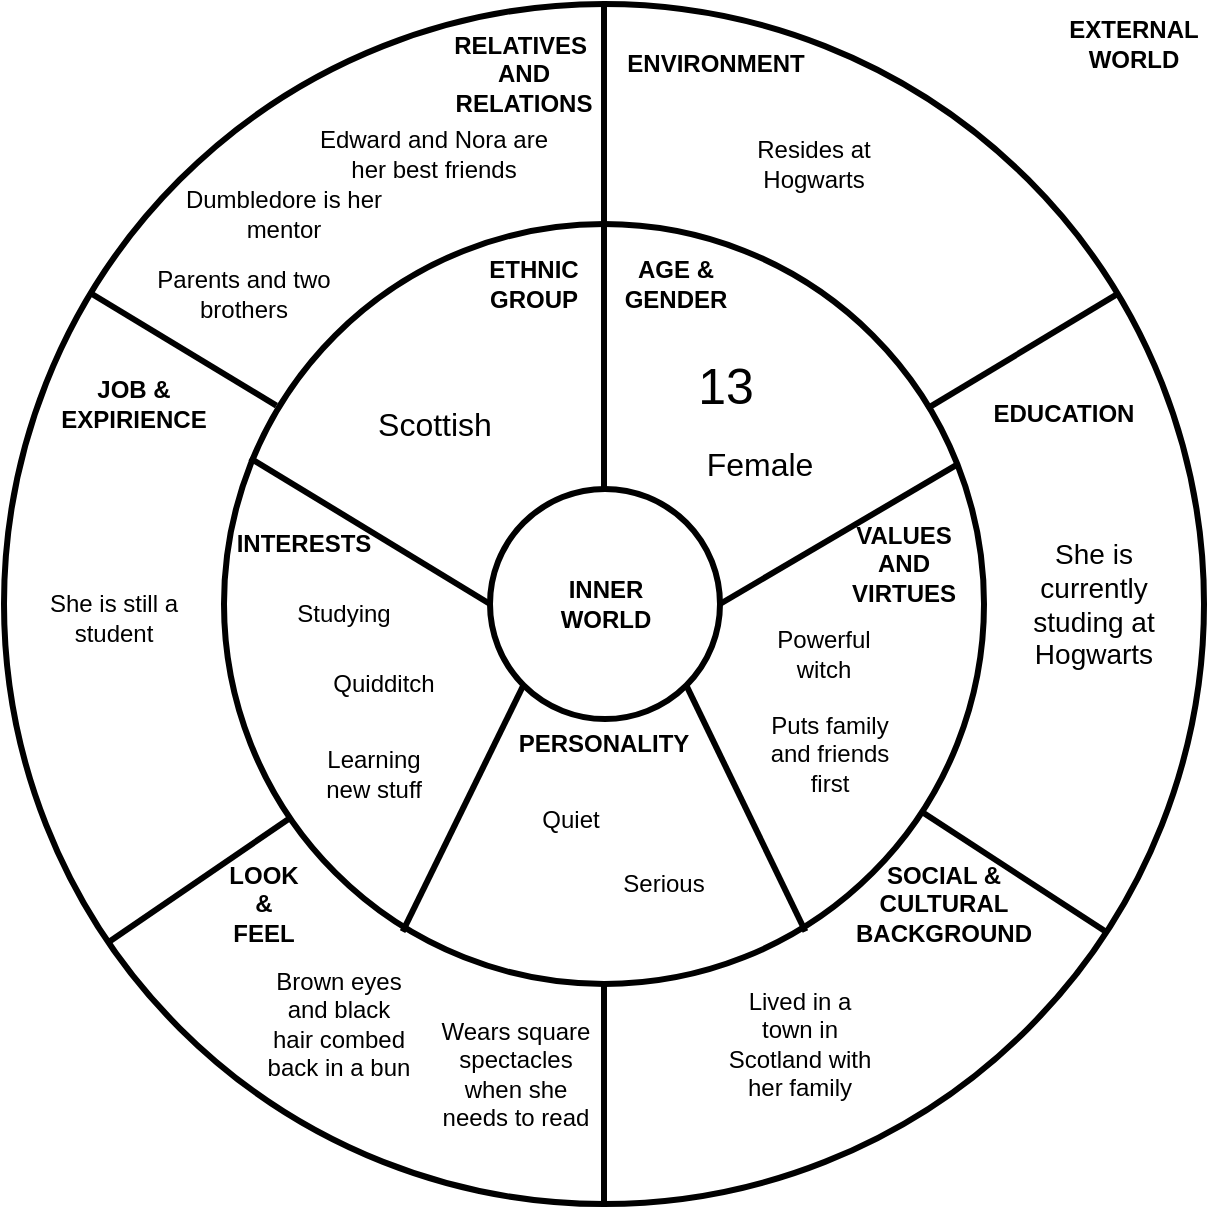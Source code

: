 <mxfile version="13.7.9" type="device"><diagram name="Page-1" id="3e8102d1-ef87-2e61-34e1-82d9a586fe2e"><mxGraphModel dx="865" dy="506" grid="1" gridSize="10" guides="1" tooltips="1" connect="1" arrows="1" fold="1" page="1" pageScale="1" pageWidth="1100" pageHeight="850" background="#ffffff" math="0" shadow="0"><root><mxCell id="0"/><mxCell id="1" parent="0"/><mxCell id="Xz2h5sqKW3CTui9MAaXb-1" value="" style="ellipse;whiteSpace=wrap;html=1;aspect=fixed;strokeColor=#000000;strokeWidth=3;fillColor=none;" vertex="1" parent="1"><mxGeometry x="180" y="20" width="600" height="600" as="geometry"/></mxCell><mxCell id="Xz2h5sqKW3CTui9MAaXb-3" value="" style="ellipse;whiteSpace=wrap;html=1;aspect=fixed;strokeColor=#000000;strokeWidth=3;fillColor=none;" vertex="1" parent="1"><mxGeometry x="290" y="130" width="380" height="380" as="geometry"/></mxCell><mxCell id="Xz2h5sqKW3CTui9MAaXb-4" value="" style="ellipse;whiteSpace=wrap;html=1;aspect=fixed;strokeColor=#000000;strokeWidth=3;fillColor=none;" vertex="1" parent="1"><mxGeometry x="423" y="262.5" width="115" height="115" as="geometry"/></mxCell><mxCell id="Xz2h5sqKW3CTui9MAaXb-5" value="&lt;b&gt;INNER&lt;br&gt;WORLD&lt;/b&gt;" style="text;html=1;strokeColor=none;fillColor=none;align=center;verticalAlign=middle;whiteSpace=wrap;rounded=0;" vertex="1" parent="1"><mxGeometry x="445.5" y="300" width="70" height="40" as="geometry"/></mxCell><mxCell id="Xz2h5sqKW3CTui9MAaXb-7" value="&lt;b&gt;EXTERNAL&lt;br&gt;WORLD&lt;/b&gt;" style="text;html=1;strokeColor=none;fillColor=none;align=center;verticalAlign=middle;whiteSpace=wrap;rounded=0;" vertex="1" parent="1"><mxGeometry x="710" y="20" width="70" height="40" as="geometry"/></mxCell><mxCell id="Xz2h5sqKW3CTui9MAaXb-8" value="" style="endArrow=none;html=1;strokeWidth=3;entryX=0.5;entryY=0;entryDx=0;entryDy=0;" edge="1" parent="1" target="Xz2h5sqKW3CTui9MAaXb-1"><mxGeometry width="50" height="50" relative="1" as="geometry"><mxPoint x="480" y="263" as="sourcePoint"/><mxPoint x="480" y="290" as="targetPoint"/></mxGeometry></mxCell><mxCell id="Xz2h5sqKW3CTui9MAaXb-19" value="" style="endArrow=none;html=1;strokeWidth=3;entryX=0;entryY=0.5;entryDx=0;entryDy=0;" edge="1" parent="1" target="Xz2h5sqKW3CTui9MAaXb-4"><mxGeometry width="50" height="50" relative="1" as="geometry"><mxPoint x="303" y="247" as="sourcePoint"/><mxPoint x="420" y="280" as="targetPoint"/></mxGeometry></mxCell><mxCell id="Xz2h5sqKW3CTui9MAaXb-20" value="" style="endArrow=none;html=1;strokeWidth=3;entryX=0.964;entryY=0.317;entryDx=0;entryDy=0;entryPerimeter=0;exitX=1;exitY=0.5;exitDx=0;exitDy=0;" edge="1" parent="1" source="Xz2h5sqKW3CTui9MAaXb-4" target="Xz2h5sqKW3CTui9MAaXb-3"><mxGeometry width="50" height="50" relative="1" as="geometry"><mxPoint x="530" y="290" as="sourcePoint"/><mxPoint x="650.0" y="363" as="targetPoint"/></mxGeometry></mxCell><mxCell id="Xz2h5sqKW3CTui9MAaXb-22" value="" style="endArrow=none;html=1;strokeWidth=3;entryX=1;entryY=1;entryDx=0;entryDy=0;exitX=0.765;exitY=0.931;exitDx=0;exitDy=0;exitPerimeter=0;" edge="1" parent="1" source="Xz2h5sqKW3CTui9MAaXb-3" target="Xz2h5sqKW3CTui9MAaXb-4"><mxGeometry width="50" height="50" relative="1" as="geometry"><mxPoint x="387.02" y="492.64" as="sourcePoint"/><mxPoint x="449.841" y="370.659" as="targetPoint"/></mxGeometry></mxCell><mxCell id="Xz2h5sqKW3CTui9MAaXb-24" value="" style="endArrow=none;html=1;strokeWidth=3;entryX=0.069;entryY=0.239;entryDx=0;entryDy=0;entryPerimeter=0;" edge="1" parent="1" source="Xz2h5sqKW3CTui9MAaXb-1" target="Xz2h5sqKW3CTui9MAaXb-3"><mxGeometry width="50" height="50" relative="1" as="geometry"><mxPoint x="280" y="250" as="sourcePoint"/><mxPoint x="300" y="150" as="targetPoint"/></mxGeometry></mxCell><mxCell id="Xz2h5sqKW3CTui9MAaXb-28" value="" style="endArrow=none;html=1;strokeWidth=3;exitX=0.925;exitY=0.243;exitDx=0;exitDy=0;exitPerimeter=0;" edge="1" parent="1" source="Xz2h5sqKW3CTui9MAaXb-3" target="Xz2h5sqKW3CTui9MAaXb-1"><mxGeometry width="50" height="50" relative="1" as="geometry"><mxPoint x="650.004" y="219.997" as="sourcePoint"/><mxPoint x="742.66" y="276.51" as="targetPoint"/></mxGeometry></mxCell><mxCell id="Xz2h5sqKW3CTui9MAaXb-29" value="" style="endArrow=none;html=1;strokeWidth=3;entryX=0.085;entryY=0.783;entryDx=0;entryDy=0;entryPerimeter=0;" edge="1" parent="1" source="Xz2h5sqKW3CTui9MAaXb-1" target="Xz2h5sqKW3CTui9MAaXb-3"><mxGeometry width="50" height="50" relative="1" as="geometry"><mxPoint x="233.564" y="367.997" as="sourcePoint"/><mxPoint x="326.22" y="424.51" as="targetPoint"/></mxGeometry></mxCell><mxCell id="Xz2h5sqKW3CTui9MAaXb-30" value="" style="endArrow=none;html=1;strokeWidth=3;" edge="1" parent="1" target="Xz2h5sqKW3CTui9MAaXb-1"><mxGeometry width="50" height="50" relative="1" as="geometry"><mxPoint x="640.005" y="424.641" as="sourcePoint"/><mxPoint x="727.68" y="362" as="targetPoint"/></mxGeometry></mxCell><mxCell id="Xz2h5sqKW3CTui9MAaXb-31" value="" style="endArrow=none;html=1;strokeWidth=3;entryX=1;entryY=1;entryDx=0;entryDy=0;exitX=0.235;exitY=0.931;exitDx=0;exitDy=0;exitPerimeter=0;" edge="1" parent="1" source="Xz2h5sqKW3CTui9MAaXb-3"><mxGeometry width="50" height="50" relative="1" as="geometry"><mxPoint x="499.54" y="483.12" as="sourcePoint"/><mxPoint x="439.999" y="359.999" as="targetPoint"/></mxGeometry></mxCell><mxCell id="Xz2h5sqKW3CTui9MAaXb-32" value="&lt;b&gt;ENVIRONMENT&lt;/b&gt;" style="text;html=1;strokeColor=none;fillColor=none;align=center;verticalAlign=middle;whiteSpace=wrap;rounded=0;" vertex="1" parent="1"><mxGeometry x="515.5" y="40" width="40" height="20" as="geometry"/></mxCell><mxCell id="Xz2h5sqKW3CTui9MAaXb-33" value="&lt;b&gt;RELATIVES&amp;nbsp;&lt;br&gt;AND RELATIONS&lt;/b&gt;" style="text;html=1;strokeColor=none;fillColor=none;align=center;verticalAlign=middle;whiteSpace=wrap;rounded=0;" vertex="1" parent="1"><mxGeometry x="410" y="30" width="60" height="50" as="geometry"/></mxCell><mxCell id="Xz2h5sqKW3CTui9MAaXb-34" value="&lt;b&gt;JOB &amp;amp; EXPIRIENCE&lt;/b&gt;" style="text;html=1;strokeColor=none;fillColor=none;align=center;verticalAlign=middle;whiteSpace=wrap;rounded=0;" vertex="1" parent="1"><mxGeometry x="210" y="200" width="70" height="40" as="geometry"/></mxCell><mxCell id="Xz2h5sqKW3CTui9MAaXb-35" value="&lt;b&gt;EDUCATION&lt;/b&gt;" style="text;html=1;strokeColor=none;fillColor=none;align=center;verticalAlign=middle;whiteSpace=wrap;rounded=0;" vertex="1" parent="1"><mxGeometry x="670" y="210" width="80" height="30" as="geometry"/></mxCell><mxCell id="Xz2h5sqKW3CTui9MAaXb-36" value="" style="endArrow=none;html=1;strokeWidth=3;exitX=0.5;exitY=1;exitDx=0;exitDy=0;" edge="1" parent="1" source="Xz2h5sqKW3CTui9MAaXb-3" target="Xz2h5sqKW3CTui9MAaXb-1"><mxGeometry width="50" height="50" relative="1" as="geometry"><mxPoint x="510" y="350" as="sourcePoint"/><mxPoint x="560" y="300" as="targetPoint"/></mxGeometry></mxCell><mxCell id="Xz2h5sqKW3CTui9MAaXb-37" value="&lt;b&gt;AGE &amp;amp; GENDER&lt;/b&gt;" style="text;html=1;strokeColor=none;fillColor=none;align=center;verticalAlign=middle;whiteSpace=wrap;rounded=0;" vertex="1" parent="1"><mxGeometry x="475.5" y="150" width="80" height="20" as="geometry"/></mxCell><mxCell id="Xz2h5sqKW3CTui9MAaXb-38" value="&lt;b&gt;LOOK &amp;amp; FEEL&lt;/b&gt;" style="text;html=1;strokeColor=none;fillColor=none;align=center;verticalAlign=middle;whiteSpace=wrap;rounded=0;" vertex="1" parent="1"><mxGeometry x="290" y="450" width="40" height="40" as="geometry"/></mxCell><mxCell id="Xz2h5sqKW3CTui9MAaXb-39" value="&lt;b&gt;SOCIAL &amp;amp; CULTURAL BACKGROUND&lt;/b&gt;" style="text;html=1;strokeColor=none;fillColor=none;align=center;verticalAlign=middle;whiteSpace=wrap;rounded=0;" vertex="1" parent="1"><mxGeometry x="590" y="450" width="120" height="40" as="geometry"/></mxCell><mxCell id="Xz2h5sqKW3CTui9MAaXb-40" style="edgeStyle=orthogonalEdgeStyle;rounded=0;orthogonalLoop=1;jettySize=auto;html=1;exitX=0.5;exitY=1;exitDx=0;exitDy=0;strokeWidth=3;" edge="1" parent="1" source="Xz2h5sqKW3CTui9MAaXb-37" target="Xz2h5sqKW3CTui9MAaXb-37"><mxGeometry relative="1" as="geometry"/></mxCell><mxCell id="Xz2h5sqKW3CTui9MAaXb-41" value="&lt;b&gt;ETHNIC GROUP&lt;/b&gt;" style="text;html=1;strokeColor=none;fillColor=none;align=center;verticalAlign=middle;whiteSpace=wrap;rounded=0;" vertex="1" parent="1"><mxGeometry x="410" y="145" width="70" height="30" as="geometry"/></mxCell><mxCell id="Xz2h5sqKW3CTui9MAaXb-42" value="&lt;b&gt;INTERESTS&lt;/b&gt;" style="text;html=1;strokeColor=none;fillColor=none;align=center;verticalAlign=middle;whiteSpace=wrap;rounded=0;" vertex="1" parent="1"><mxGeometry x="310" y="280" width="40" height="20" as="geometry"/></mxCell><mxCell id="Xz2h5sqKW3CTui9MAaXb-43" value="&lt;b&gt;VALUES AND VIRTUES&lt;/b&gt;" style="text;html=1;strokeColor=none;fillColor=none;align=center;verticalAlign=middle;whiteSpace=wrap;rounded=0;" vertex="1" parent="1"><mxGeometry x="600" y="280" width="60" height="40" as="geometry"/></mxCell><mxCell id="Xz2h5sqKW3CTui9MAaXb-44" value="&lt;b&gt;PERSONALITY&lt;/b&gt;" style="text;html=1;strokeColor=none;fillColor=none;align=center;verticalAlign=middle;whiteSpace=wrap;rounded=0;" vertex="1" parent="1"><mxGeometry x="450" y="380" width="60" height="20" as="geometry"/></mxCell><mxCell id="Xz2h5sqKW3CTui9MAaXb-46" value="Resides at Hogwarts" style="text;html=1;strokeColor=none;fillColor=none;align=center;verticalAlign=middle;whiteSpace=wrap;rounded=0;" vertex="1" parent="1"><mxGeometry x="550" y="80" width="70" height="40" as="geometry"/></mxCell><mxCell id="Xz2h5sqKW3CTui9MAaXb-47" value="Edward and Nora are her best friends" style="text;html=1;strokeColor=none;fillColor=none;align=center;verticalAlign=middle;whiteSpace=wrap;rounded=0;" vertex="1" parent="1"><mxGeometry x="330" y="80" width="130" height="30" as="geometry"/></mxCell><mxCell id="Xz2h5sqKW3CTui9MAaXb-48" value="Dumbledore is her mentor" style="text;html=1;strokeColor=none;fillColor=none;align=center;verticalAlign=middle;whiteSpace=wrap;rounded=0;" vertex="1" parent="1"><mxGeometry x="260" y="110" width="120" height="30" as="geometry"/></mxCell><mxCell id="Xz2h5sqKW3CTui9MAaXb-49" value="Parents and two brothers" style="text;html=1;strokeColor=none;fillColor=none;align=center;verticalAlign=middle;whiteSpace=wrap;rounded=0;" vertex="1" parent="1"><mxGeometry x="250" y="150" width="100" height="30" as="geometry"/></mxCell><mxCell id="Xz2h5sqKW3CTui9MAaXb-50" value="Lived in a town in Scotland with her family" style="text;html=1;strokeColor=none;fillColor=none;align=center;verticalAlign=middle;whiteSpace=wrap;rounded=0;" vertex="1" parent="1"><mxGeometry x="538" y="510" width="80" height="60" as="geometry"/></mxCell><mxCell id="Xz2h5sqKW3CTui9MAaXb-51" value="&lt;font style=&quot;font-size: 14px&quot;&gt;She is currently studing at Hogwarts&lt;/font&gt;" style="text;html=1;strokeColor=none;fillColor=none;align=center;verticalAlign=middle;whiteSpace=wrap;rounded=0;" vertex="1" parent="1"><mxGeometry x="690" y="275" width="70" height="90" as="geometry"/></mxCell><mxCell id="Xz2h5sqKW3CTui9MAaXb-52" value="&lt;font style=&quot;font-size: 16px&quot;&gt;Scottish&lt;/font&gt;" style="text;html=1;strokeColor=none;fillColor=none;align=center;verticalAlign=middle;whiteSpace=wrap;rounded=0;" vertex="1" parent="1"><mxGeometry x="357.5" y="200" width="75" height="60" as="geometry"/></mxCell><mxCell id="Xz2h5sqKW3CTui9MAaXb-53" value="&lt;font style=&quot;font-size: 25px&quot;&gt;13&lt;/font&gt;" style="text;html=1;strokeColor=none;fillColor=none;align=center;verticalAlign=middle;whiteSpace=wrap;rounded=0;" vertex="1" parent="1"><mxGeometry x="515.5" y="190" width="50" height="40" as="geometry"/></mxCell><mxCell id="Xz2h5sqKW3CTui9MAaXb-54" value="&lt;font style=&quot;font-size: 16px&quot;&gt;Female&lt;/font&gt;" style="text;html=1;strokeColor=none;fillColor=none;align=center;verticalAlign=middle;whiteSpace=wrap;rounded=0;" vertex="1" parent="1"><mxGeometry x="538" y="240" width="40" height="20" as="geometry"/></mxCell><mxCell id="Xz2h5sqKW3CTui9MAaXb-55" value="Studying" style="text;html=1;strokeColor=none;fillColor=none;align=center;verticalAlign=middle;whiteSpace=wrap;rounded=0;" vertex="1" parent="1"><mxGeometry x="310" y="310" width="80" height="30" as="geometry"/></mxCell><mxCell id="Xz2h5sqKW3CTui9MAaXb-56" value="Quidditch" style="text;html=1;strokeColor=none;fillColor=none;align=center;verticalAlign=middle;whiteSpace=wrap;rounded=0;" vertex="1" parent="1"><mxGeometry x="340" y="350" width="60" height="20" as="geometry"/></mxCell><mxCell id="Xz2h5sqKW3CTui9MAaXb-57" value="Learning new stuff" style="text;html=1;strokeColor=none;fillColor=none;align=center;verticalAlign=middle;whiteSpace=wrap;rounded=0;" vertex="1" parent="1"><mxGeometry x="330" y="390" width="70" height="30" as="geometry"/></mxCell><mxCell id="Xz2h5sqKW3CTui9MAaXb-59" value="Quiet" style="text;html=1;strokeColor=none;fillColor=none;align=center;verticalAlign=middle;whiteSpace=wrap;rounded=0;" vertex="1" parent="1"><mxGeometry x="435.5" y="415" width="54.5" height="25" as="geometry"/></mxCell><mxCell id="Xz2h5sqKW3CTui9MAaXb-60" value="Powerful witch" style="text;html=1;strokeColor=none;fillColor=none;align=center;verticalAlign=middle;whiteSpace=wrap;rounded=0;" vertex="1" parent="1"><mxGeometry x="560" y="330" width="60" height="30" as="geometry"/></mxCell><mxCell id="Xz2h5sqKW3CTui9MAaXb-62" value="Puts family and friends first" style="text;html=1;strokeColor=none;fillColor=none;align=center;verticalAlign=middle;whiteSpace=wrap;rounded=0;" vertex="1" parent="1"><mxGeometry x="556" y="370" width="74" height="50" as="geometry"/></mxCell><mxCell id="Xz2h5sqKW3CTui9MAaXb-63" value="Serious" style="text;html=1;strokeColor=none;fillColor=none;align=center;verticalAlign=middle;whiteSpace=wrap;rounded=0;" vertex="1" parent="1"><mxGeometry x="490" y="450" width="40" height="20" as="geometry"/></mxCell><mxCell id="Xz2h5sqKW3CTui9MAaXb-64" value="Brown eyes and black hair combed back in a bun" style="text;html=1;strokeColor=none;fillColor=none;align=center;verticalAlign=middle;whiteSpace=wrap;rounded=0;" vertex="1" parent="1"><mxGeometry x="310" y="500" width="75" height="60" as="geometry"/></mxCell><mxCell id="Xz2h5sqKW3CTui9MAaXb-65" value="Wears square spectacles when she needs to read" style="text;html=1;strokeColor=none;fillColor=none;align=center;verticalAlign=middle;whiteSpace=wrap;rounded=0;" vertex="1" parent="1"><mxGeometry x="395.5" y="540" width="80" height="30" as="geometry"/></mxCell><mxCell id="Xz2h5sqKW3CTui9MAaXb-66" value="She is still a student" style="text;html=1;strokeColor=none;fillColor=none;align=center;verticalAlign=middle;whiteSpace=wrap;rounded=0;" vertex="1" parent="1"><mxGeometry x="200" y="293" width="70" height="67" as="geometry"/></mxCell></root></mxGraphModel></diagram></mxfile>